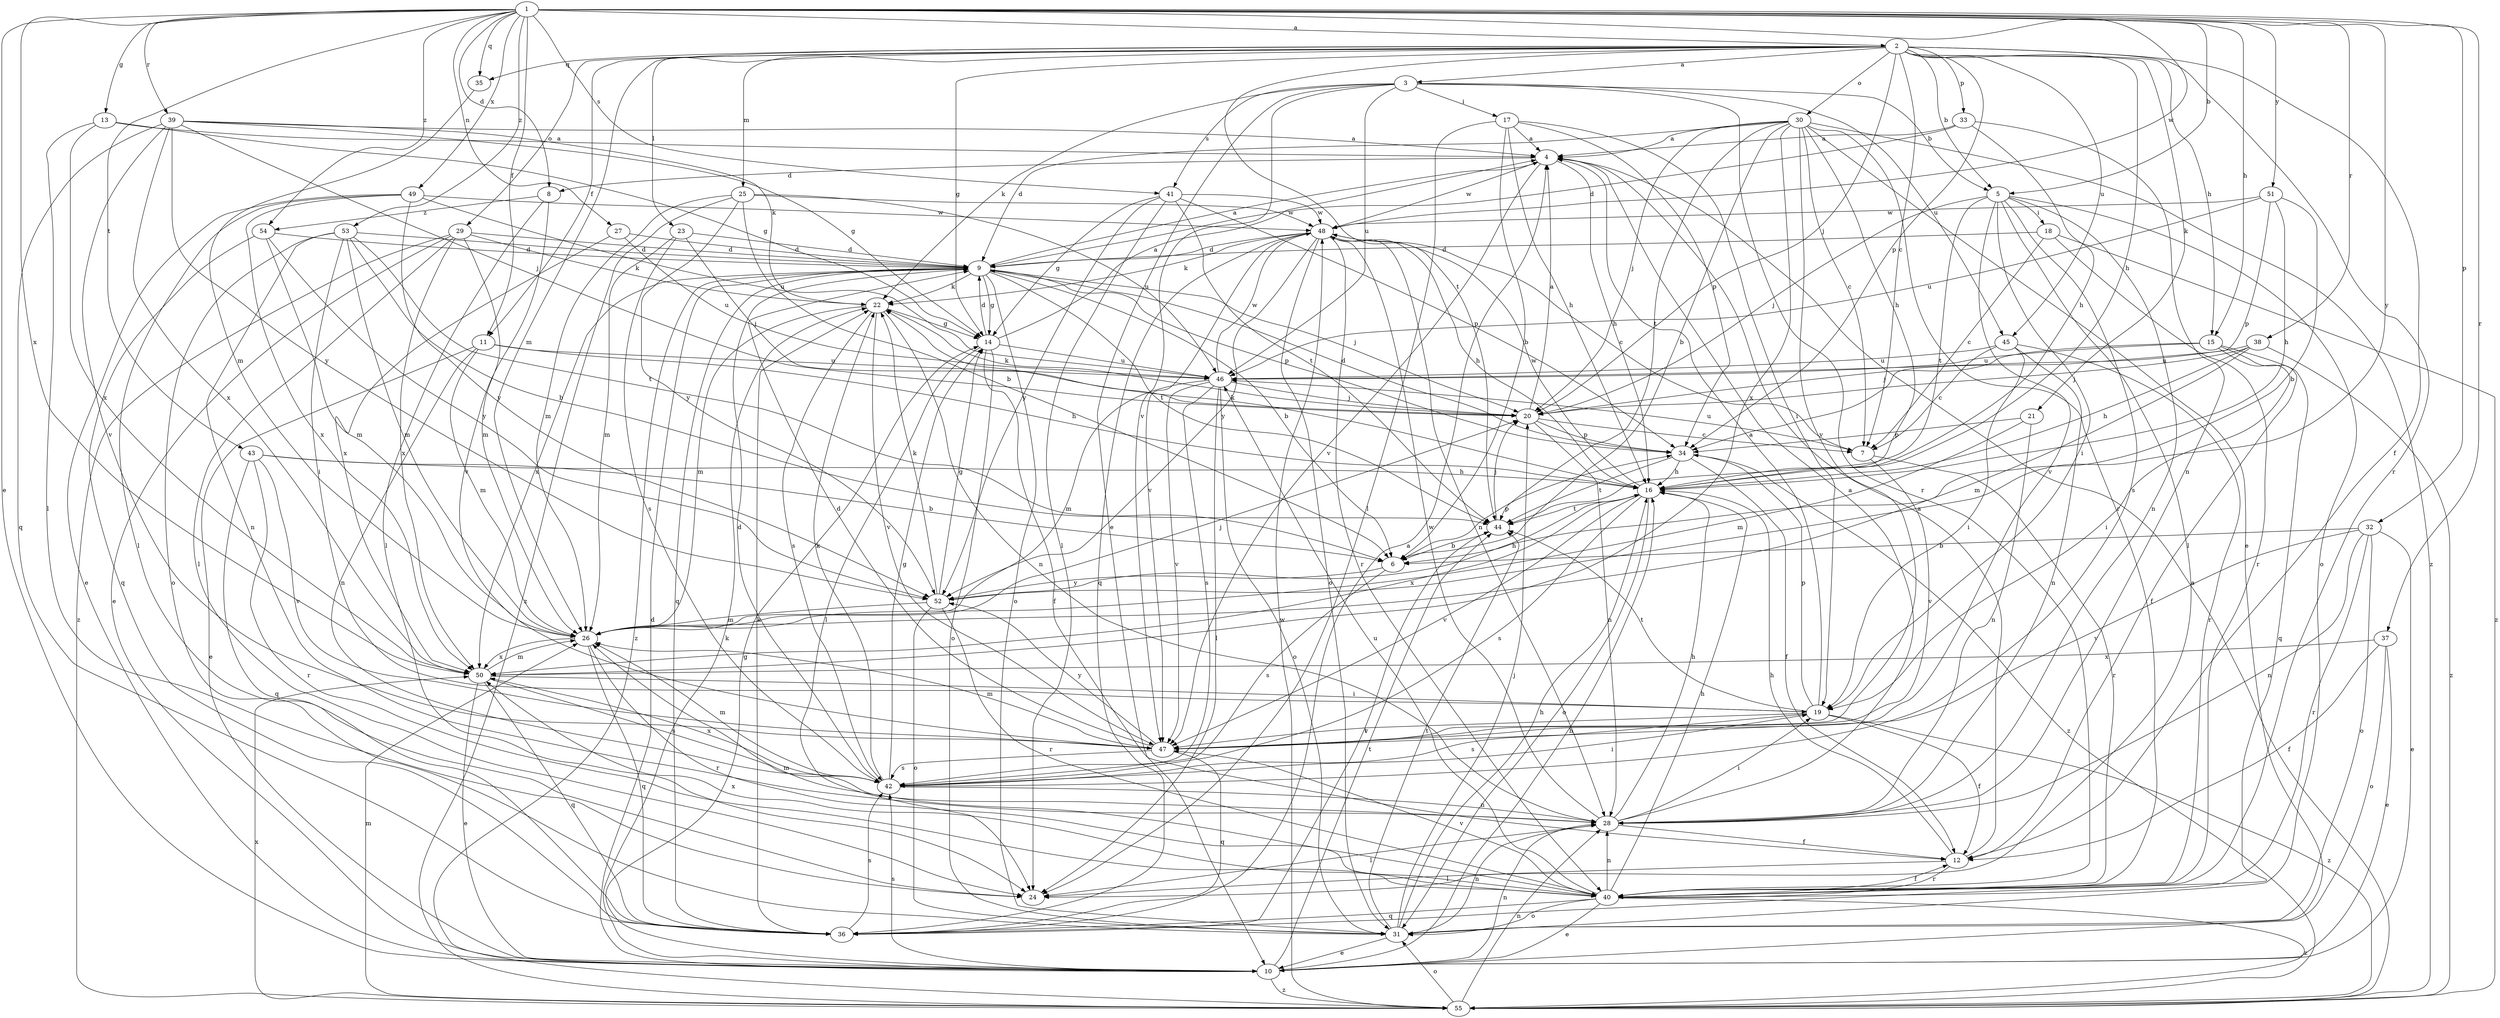 strict digraph  {
	1 -> 2 [label=a];
	2 -> 3 [label=a];
	9 -> 4 [label=a];
	12 -> 4 [label=a];
	13 -> 4 [label=a];
	14 -> 4 [label=a];
	17 -> 4 [label=a];
	19 -> 4 [label=a];
	20 -> 4 [label=a];
	28 -> 4 [label=a];
	30 -> 4 [label=a];
	33 -> 4 [label=a];
	36 -> 4 [label=a];
	39 -> 4 [label=a];
	55 -> 4 [label=a];
	1 -> 5 [label=b];
	2 -> 5 [label=b];
	3 -> 5 [label=b];
	9 -> 6 [label=b];
	17 -> 6 [label=b];
	25 -> 6 [label=b];
	30 -> 6 [label=b];
	32 -> 6 [label=b];
	43 -> 6 [label=b];
	44 -> 6 [label=b];
	51 -> 6 [label=b];
	53 -> 6 [label=b];
	2 -> 7 [label=c];
	18 -> 7 [label=c];
	20 -> 7 [label=c];
	30 -> 7 [label=c];
	45 -> 7 [label=c];
	48 -> 7 [label=c];
	1 -> 8 [label=d];
	4 -> 8 [label=d];
	10 -> 9 [label=d];
	14 -> 9 [label=d];
	18 -> 9 [label=d];
	23 -> 9 [label=d];
	27 -> 9 [label=d];
	29 -> 9 [label=d];
	30 -> 9 [label=d];
	33 -> 9 [label=d];
	34 -> 9 [label=d];
	42 -> 9 [label=d];
	47 -> 9 [label=d];
	48 -> 9 [label=d];
	53 -> 9 [label=d];
	54 -> 9 [label=d];
	1 -> 10 [label=e];
	3 -> 10 [label=e];
	11 -> 10 [label=e];
	29 -> 10 [label=e];
	30 -> 10 [label=e];
	31 -> 10 [label=e];
	32 -> 10 [label=e];
	37 -> 10 [label=e];
	40 -> 10 [label=e];
	49 -> 10 [label=e];
	50 -> 10 [label=e];
	1 -> 11 [label=f];
	2 -> 11 [label=f];
	2 -> 12 [label=f];
	14 -> 12 [label=f];
	15 -> 12 [label=f];
	19 -> 12 [label=f];
	28 -> 12 [label=f];
	34 -> 12 [label=f];
	37 -> 12 [label=f];
	40 -> 12 [label=f];
	1 -> 13 [label=g];
	2 -> 14 [label=g];
	9 -> 14 [label=g];
	10 -> 14 [label=g];
	13 -> 14 [label=g];
	22 -> 14 [label=g];
	39 -> 14 [label=g];
	41 -> 14 [label=g];
	42 -> 14 [label=g];
	52 -> 14 [label=g];
	1 -> 15 [label=h];
	2 -> 15 [label=h];
	2 -> 16 [label=h];
	4 -> 16 [label=h];
	10 -> 16 [label=h];
	11 -> 16 [label=h];
	12 -> 16 [label=h];
	17 -> 16 [label=h];
	28 -> 16 [label=h];
	30 -> 16 [label=h];
	31 -> 16 [label=h];
	33 -> 16 [label=h];
	34 -> 16 [label=h];
	38 -> 16 [label=h];
	40 -> 16 [label=h];
	43 -> 16 [label=h];
	48 -> 16 [label=h];
	51 -> 16 [label=h];
	52 -> 16 [label=h];
	3 -> 17 [label=i];
	5 -> 18 [label=i];
	5 -> 19 [label=i];
	15 -> 19 [label=i];
	17 -> 19 [label=i];
	28 -> 19 [label=i];
	42 -> 19 [label=i];
	45 -> 19 [label=i];
	50 -> 19 [label=i];
	53 -> 19 [label=i];
	2 -> 20 [label=j];
	5 -> 20 [label=j];
	9 -> 20 [label=j];
	15 -> 20 [label=j];
	23 -> 20 [label=j];
	26 -> 20 [label=j];
	30 -> 20 [label=j];
	31 -> 20 [label=j];
	38 -> 20 [label=j];
	39 -> 20 [label=j];
	44 -> 20 [label=j];
	46 -> 20 [label=j];
	2 -> 21 [label=k];
	3 -> 22 [label=k];
	9 -> 22 [label=k];
	10 -> 22 [label=k];
	16 -> 22 [label=k];
	20 -> 22 [label=k];
	29 -> 22 [label=k];
	36 -> 22 [label=k];
	39 -> 22 [label=k];
	42 -> 22 [label=k];
	48 -> 22 [label=k];
	52 -> 22 [label=k];
	2 -> 23 [label=l];
	5 -> 24 [label=l];
	8 -> 24 [label=l];
	12 -> 24 [label=l];
	13 -> 24 [label=l];
	14 -> 24 [label=l];
	17 -> 24 [label=l];
	28 -> 24 [label=l];
	29 -> 24 [label=l];
	41 -> 24 [label=l];
	46 -> 24 [label=l];
	49 -> 24 [label=l];
	2 -> 25 [label=m];
	2 -> 26 [label=m];
	11 -> 26 [label=m];
	21 -> 26 [label=m];
	22 -> 26 [label=m];
	23 -> 26 [label=m];
	25 -> 26 [label=m];
	29 -> 26 [label=m];
	35 -> 26 [label=m];
	38 -> 26 [label=m];
	40 -> 26 [label=m];
	42 -> 26 [label=m];
	46 -> 26 [label=m];
	47 -> 26 [label=m];
	50 -> 26 [label=m];
	52 -> 26 [label=m];
	53 -> 26 [label=m];
	54 -> 26 [label=m];
	55 -> 26 [label=m];
	1 -> 27 [label=n];
	5 -> 28 [label=n];
	10 -> 28 [label=n];
	11 -> 28 [label=n];
	20 -> 28 [label=n];
	21 -> 28 [label=n];
	22 -> 28 [label=n];
	31 -> 28 [label=n];
	32 -> 28 [label=n];
	33 -> 28 [label=n];
	40 -> 28 [label=n];
	42 -> 28 [label=n];
	45 -> 28 [label=n];
	48 -> 28 [label=n];
	53 -> 28 [label=n];
	55 -> 28 [label=n];
	2 -> 29 [label=o];
	2 -> 30 [label=o];
	5 -> 31 [label=o];
	9 -> 31 [label=o];
	14 -> 31 [label=o];
	16 -> 31 [label=o];
	32 -> 31 [label=o];
	37 -> 31 [label=o];
	40 -> 31 [label=o];
	46 -> 31 [label=o];
	48 -> 31 [label=o];
	52 -> 31 [label=o];
	53 -> 31 [label=o];
	55 -> 31 [label=o];
	1 -> 32 [label=p];
	2 -> 33 [label=p];
	2 -> 34 [label=p];
	6 -> 34 [label=p];
	9 -> 34 [label=p];
	17 -> 34 [label=p];
	19 -> 34 [label=p];
	20 -> 34 [label=p];
	21 -> 34 [label=p];
	41 -> 34 [label=p];
	51 -> 34 [label=p];
	1 -> 35 [label=q];
	2 -> 35 [label=q];
	9 -> 36 [label=q];
	15 -> 36 [label=q];
	26 -> 36 [label=q];
	39 -> 36 [label=q];
	40 -> 36 [label=q];
	43 -> 36 [label=q];
	47 -> 36 [label=q];
	48 -> 36 [label=q];
	50 -> 36 [label=q];
	54 -> 36 [label=q];
	1 -> 37 [label=r];
	1 -> 38 [label=r];
	1 -> 39 [label=r];
	2 -> 40 [label=r];
	3 -> 40 [label=r];
	7 -> 40 [label=r];
	12 -> 40 [label=r];
	18 -> 40 [label=r];
	26 -> 40 [label=r];
	30 -> 40 [label=r];
	32 -> 40 [label=r];
	43 -> 40 [label=r];
	45 -> 40 [label=r];
	48 -> 40 [label=r];
	52 -> 40 [label=r];
	1 -> 41 [label=s];
	3 -> 41 [label=s];
	5 -> 42 [label=s];
	6 -> 42 [label=s];
	10 -> 42 [label=s];
	16 -> 42 [label=s];
	19 -> 42 [label=s];
	22 -> 42 [label=s];
	23 -> 42 [label=s];
	36 -> 42 [label=s];
	46 -> 42 [label=s];
	47 -> 42 [label=s];
	50 -> 42 [label=s];
	1 -> 43 [label=t];
	2 -> 44 [label=t];
	5 -> 44 [label=t];
	9 -> 44 [label=t];
	10 -> 44 [label=t];
	16 -> 44 [label=t];
	19 -> 44 [label=t];
	30 -> 44 [label=t];
	31 -> 44 [label=t];
	34 -> 44 [label=t];
	36 -> 44 [label=t];
	41 -> 44 [label=t];
	53 -> 44 [label=t];
	2 -> 45 [label=u];
	3 -> 45 [label=u];
	3 -> 46 [label=u];
	7 -> 46 [label=u];
	11 -> 46 [label=u];
	14 -> 46 [label=u];
	15 -> 46 [label=u];
	25 -> 46 [label=u];
	27 -> 46 [label=u];
	38 -> 46 [label=u];
	40 -> 46 [label=u];
	45 -> 46 [label=u];
	49 -> 46 [label=u];
	51 -> 46 [label=u];
	3 -> 47 [label=v];
	4 -> 47 [label=v];
	5 -> 47 [label=v];
	7 -> 47 [label=v];
	8 -> 47 [label=v];
	16 -> 47 [label=v];
	19 -> 47 [label=v];
	22 -> 47 [label=v];
	30 -> 47 [label=v];
	32 -> 47 [label=v];
	39 -> 47 [label=v];
	40 -> 47 [label=v];
	43 -> 47 [label=v];
	46 -> 47 [label=v];
	48 -> 47 [label=v];
	1 -> 48 [label=w];
	4 -> 48 [label=w];
	16 -> 48 [label=w];
	25 -> 48 [label=w];
	28 -> 48 [label=w];
	41 -> 48 [label=w];
	46 -> 48 [label=w];
	49 -> 48 [label=w];
	51 -> 48 [label=w];
	55 -> 48 [label=w];
	1 -> 49 [label=x];
	1 -> 50 [label=x];
	9 -> 50 [label=x];
	13 -> 50 [label=x];
	16 -> 50 [label=x];
	26 -> 50 [label=x];
	27 -> 50 [label=x];
	29 -> 50 [label=x];
	30 -> 50 [label=x];
	37 -> 50 [label=x];
	39 -> 50 [label=x];
	40 -> 50 [label=x];
	42 -> 50 [label=x];
	49 -> 50 [label=x];
	55 -> 50 [label=x];
	1 -> 51 [label=y];
	1 -> 52 [label=y];
	6 -> 52 [label=y];
	25 -> 52 [label=y];
	39 -> 52 [label=y];
	41 -> 52 [label=y];
	47 -> 52 [label=y];
	48 -> 52 [label=y];
	49 -> 52 [label=y];
	54 -> 52 [label=y];
	1 -> 53 [label=z];
	1 -> 54 [label=z];
	8 -> 54 [label=z];
	9 -> 55 [label=z];
	10 -> 55 [label=z];
	18 -> 55 [label=z];
	19 -> 55 [label=z];
	25 -> 55 [label=z];
	29 -> 55 [label=z];
	30 -> 55 [label=z];
	34 -> 55 [label=z];
	38 -> 55 [label=z];
	40 -> 55 [label=z];
}
